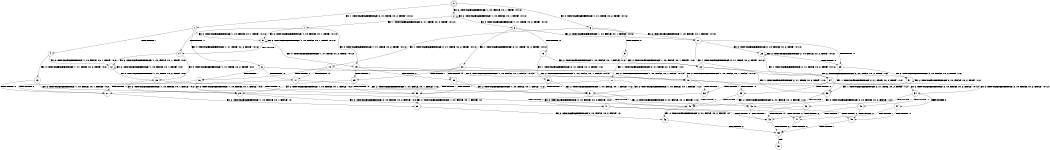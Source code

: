 digraph BCG {
size = "7, 10.5";
center = TRUE;
node [shape = circle];
0 [peripheries = 2];
0 -> 1 [label = "EX !1 !ATOMIC_EXCH_BRANCH (2, +1, TRUE, +0, 2, TRUE) !:0:1:2:"];
0 -> 2 [label = "EX !2 !ATOMIC_EXCH_BRANCH (1, +0, FALSE, +0, 1, TRUE) !:0:1:2:"];
0 -> 3 [label = "EX !0 !ATOMIC_EXCH_BRANCH (1, +1, TRUE, +0, 2, TRUE) !:0:1:2:"];
1 -> 4 [label = "TERMINATE !1"];
1 -> 5 [label = "EX !2 !ATOMIC_EXCH_BRANCH (1, +0, FALSE, +0, 1, TRUE) !:0:1:2:"];
1 -> 6 [label = "EX !0 !ATOMIC_EXCH_BRANCH (1, +1, TRUE, +0, 2, TRUE) !:0:1:2:"];
2 -> 7 [label = "EX !1 !ATOMIC_EXCH_BRANCH (2, +1, TRUE, +0, 2, TRUE) !:0:1:2:"];
2 -> 8 [label = "EX !0 !ATOMIC_EXCH_BRANCH (1, +1, TRUE, +0, 2, TRUE) !:0:1:2:"];
2 -> 2 [label = "EX !2 !ATOMIC_EXCH_BRANCH (1, +0, FALSE, +0, 1, TRUE) !:0:1:2:"];
3 -> 9 [label = "TERMINATE !0"];
3 -> 10 [label = "EX !1 !ATOMIC_EXCH_BRANCH (2, +1, TRUE, +0, 2, TRUE) !:0:1:2:"];
3 -> 11 [label = "EX !2 !ATOMIC_EXCH_BRANCH (1, +0, FALSE, +0, 1, FALSE) !:0:1:2:"];
4 -> 12 [label = "EX !2 !ATOMIC_EXCH_BRANCH (1, +0, FALSE, +0, 1, TRUE) !:0:2:"];
4 -> 13 [label = "EX !0 !ATOMIC_EXCH_BRANCH (1, +1, TRUE, +0, 2, TRUE) !:0:2:"];
5 -> 14 [label = "TERMINATE !1"];
5 -> 15 [label = "EX !0 !ATOMIC_EXCH_BRANCH (1, +1, TRUE, +0, 2, TRUE) !:0:1:2:"];
5 -> 5 [label = "EX !2 !ATOMIC_EXCH_BRANCH (1, +0, FALSE, +0, 1, TRUE) !:0:1:2:"];
6 -> 16 [label = "TERMINATE !1"];
6 -> 17 [label = "TERMINATE !0"];
6 -> 18 [label = "EX !2 !ATOMIC_EXCH_BRANCH (1, +0, FALSE, +0, 1, FALSE) !:0:1:2:"];
7 -> 14 [label = "TERMINATE !1"];
7 -> 15 [label = "EX !0 !ATOMIC_EXCH_BRANCH (1, +1, TRUE, +0, 2, TRUE) !:0:1:2:"];
7 -> 5 [label = "EX !2 !ATOMIC_EXCH_BRANCH (1, +0, FALSE, +0, 1, TRUE) !:0:1:2:"];
8 -> 19 [label = "TERMINATE !0"];
8 -> 20 [label = "EX !1 !ATOMIC_EXCH_BRANCH (2, +1, TRUE, +0, 2, TRUE) !:0:1:2:"];
8 -> 11 [label = "EX !2 !ATOMIC_EXCH_BRANCH (1, +0, FALSE, +0, 1, FALSE) !:0:1:2:"];
9 -> 21 [label = "EX !1 !ATOMIC_EXCH_BRANCH (2, +1, TRUE, +0, 2, TRUE) !:1:2:"];
9 -> 22 [label = "EX !2 !ATOMIC_EXCH_BRANCH (1, +0, FALSE, +0, 1, FALSE) !:1:2:"];
10 -> 16 [label = "TERMINATE !1"];
10 -> 17 [label = "TERMINATE !0"];
10 -> 18 [label = "EX !2 !ATOMIC_EXCH_BRANCH (1, +0, FALSE, +0, 1, FALSE) !:0:1:2:"];
11 -> 23 [label = "TERMINATE !0"];
11 -> 24 [label = "EX !1 !ATOMIC_EXCH_BRANCH (2, +1, TRUE, +0, 2, TRUE) !:0:1:2:"];
11 -> 25 [label = "EX !2 !ATOMIC_EXCH_BRANCH (2, +0, FALSE, +0, 2, TRUE) !:0:1:2:"];
12 -> 26 [label = "EX !0 !ATOMIC_EXCH_BRANCH (1, +1, TRUE, +0, 2, TRUE) !:0:2:"];
12 -> 12 [label = "EX !2 !ATOMIC_EXCH_BRANCH (1, +0, FALSE, +0, 1, TRUE) !:0:2:"];
13 -> 27 [label = "TERMINATE !0"];
13 -> 28 [label = "EX !2 !ATOMIC_EXCH_BRANCH (1, +0, FALSE, +0, 1, FALSE) !:0:2:"];
14 -> 26 [label = "EX !0 !ATOMIC_EXCH_BRANCH (1, +1, TRUE, +0, 2, TRUE) !:0:2:"];
14 -> 12 [label = "EX !2 !ATOMIC_EXCH_BRANCH (1, +0, FALSE, +0, 1, TRUE) !:0:2:"];
15 -> 29 [label = "TERMINATE !1"];
15 -> 30 [label = "TERMINATE !0"];
15 -> 18 [label = "EX !2 !ATOMIC_EXCH_BRANCH (1, +0, FALSE, +0, 1, FALSE) !:0:1:2:"];
16 -> 27 [label = "TERMINATE !0"];
16 -> 28 [label = "EX !2 !ATOMIC_EXCH_BRANCH (1, +0, FALSE, +0, 1, FALSE) !:0:2:"];
17 -> 27 [label = "TERMINATE !1"];
17 -> 31 [label = "EX !2 !ATOMIC_EXCH_BRANCH (1, +0, FALSE, +0, 1, FALSE) !:1:2:"];
18 -> 32 [label = "TERMINATE !1"];
18 -> 33 [label = "TERMINATE !0"];
18 -> 34 [label = "EX !2 !ATOMIC_EXCH_BRANCH (2, +0, FALSE, +0, 2, FALSE) !:0:1:2:"];
19 -> 35 [label = "EX !1 !ATOMIC_EXCH_BRANCH (2, +1, TRUE, +0, 2, TRUE) !:1:2:"];
19 -> 22 [label = "EX !2 !ATOMIC_EXCH_BRANCH (1, +0, FALSE, +0, 1, FALSE) !:1:2:"];
20 -> 29 [label = "TERMINATE !1"];
20 -> 30 [label = "TERMINATE !0"];
20 -> 18 [label = "EX !2 !ATOMIC_EXCH_BRANCH (1, +0, FALSE, +0, 1, FALSE) !:0:1:2:"];
21 -> 27 [label = "TERMINATE !1"];
21 -> 31 [label = "EX !2 !ATOMIC_EXCH_BRANCH (1, +0, FALSE, +0, 1, FALSE) !:1:2:"];
22 -> 36 [label = "EX !1 !ATOMIC_EXCH_BRANCH (2, +1, TRUE, +0, 2, TRUE) !:1:2:"];
22 -> 37 [label = "EX !2 !ATOMIC_EXCH_BRANCH (2, +0, FALSE, +0, 2, TRUE) !:1:2:"];
23 -> 36 [label = "EX !1 !ATOMIC_EXCH_BRANCH (2, +1, TRUE, +0, 2, TRUE) !:1:2:"];
23 -> 37 [label = "EX !2 !ATOMIC_EXCH_BRANCH (2, +0, FALSE, +0, 2, TRUE) !:1:2:"];
24 -> 32 [label = "TERMINATE !1"];
24 -> 33 [label = "TERMINATE !0"];
24 -> 34 [label = "EX !2 !ATOMIC_EXCH_BRANCH (2, +0, FALSE, +0, 2, FALSE) !:0:1:2:"];
25 -> 23 [label = "TERMINATE !0"];
25 -> 24 [label = "EX !1 !ATOMIC_EXCH_BRANCH (2, +1, TRUE, +0, 2, TRUE) !:0:1:2:"];
25 -> 25 [label = "EX !2 !ATOMIC_EXCH_BRANCH (2, +0, FALSE, +0, 2, TRUE) !:0:1:2:"];
26 -> 38 [label = "TERMINATE !0"];
26 -> 28 [label = "EX !2 !ATOMIC_EXCH_BRANCH (1, +0, FALSE, +0, 1, FALSE) !:0:2:"];
27 -> 39 [label = "EX !2 !ATOMIC_EXCH_BRANCH (1, +0, FALSE, +0, 1, FALSE) !:2:"];
28 -> 40 [label = "TERMINATE !0"];
28 -> 41 [label = "EX !2 !ATOMIC_EXCH_BRANCH (2, +0, FALSE, +0, 2, FALSE) !:0:2:"];
29 -> 38 [label = "TERMINATE !0"];
29 -> 28 [label = "EX !2 !ATOMIC_EXCH_BRANCH (1, +0, FALSE, +0, 1, FALSE) !:0:2:"];
30 -> 38 [label = "TERMINATE !1"];
30 -> 31 [label = "EX !2 !ATOMIC_EXCH_BRANCH (1, +0, FALSE, +0, 1, FALSE) !:1:2:"];
31 -> 40 [label = "TERMINATE !1"];
31 -> 42 [label = "EX !2 !ATOMIC_EXCH_BRANCH (2, +0, FALSE, +0, 2, FALSE) !:1:2:"];
32 -> 40 [label = "TERMINATE !0"];
32 -> 41 [label = "EX !2 !ATOMIC_EXCH_BRANCH (2, +0, FALSE, +0, 2, FALSE) !:0:2:"];
33 -> 40 [label = "TERMINATE !1"];
33 -> 42 [label = "EX !2 !ATOMIC_EXCH_BRANCH (2, +0, FALSE, +0, 2, FALSE) !:1:2:"];
34 -> 43 [label = "TERMINATE !1"];
34 -> 44 [label = "TERMINATE !2"];
34 -> 45 [label = "TERMINATE !0"];
35 -> 38 [label = "TERMINATE !1"];
35 -> 31 [label = "EX !2 !ATOMIC_EXCH_BRANCH (1, +0, FALSE, +0, 1, FALSE) !:1:2:"];
36 -> 40 [label = "TERMINATE !1"];
36 -> 42 [label = "EX !2 !ATOMIC_EXCH_BRANCH (2, +0, FALSE, +0, 2, FALSE) !:1:2:"];
37 -> 36 [label = "EX !1 !ATOMIC_EXCH_BRANCH (2, +1, TRUE, +0, 2, TRUE) !:1:2:"];
37 -> 37 [label = "EX !2 !ATOMIC_EXCH_BRANCH (2, +0, FALSE, +0, 2, TRUE) !:1:2:"];
38 -> 39 [label = "EX !2 !ATOMIC_EXCH_BRANCH (1, +0, FALSE, +0, 1, FALSE) !:2:"];
39 -> 46 [label = "EX !2 !ATOMIC_EXCH_BRANCH (2, +0, FALSE, +0, 2, FALSE) !:2:"];
40 -> 46 [label = "EX !2 !ATOMIC_EXCH_BRANCH (2, +0, FALSE, +0, 2, FALSE) !:2:"];
41 -> 47 [label = "TERMINATE !2"];
41 -> 48 [label = "TERMINATE !0"];
42 -> 48 [label = "TERMINATE !1"];
42 -> 49 [label = "TERMINATE !2"];
43 -> 47 [label = "TERMINATE !2"];
43 -> 48 [label = "TERMINATE !0"];
44 -> 47 [label = "TERMINATE !1"];
44 -> 49 [label = "TERMINATE !0"];
45 -> 48 [label = "TERMINATE !1"];
45 -> 49 [label = "TERMINATE !2"];
46 -> 50 [label = "TERMINATE !2"];
47 -> 50 [label = "TERMINATE !0"];
48 -> 50 [label = "TERMINATE !2"];
49 -> 50 [label = "TERMINATE !1"];
50 -> 51 [label = "exit"];
}
